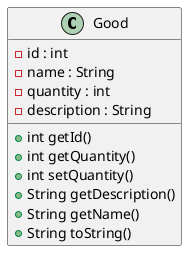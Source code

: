 @startuml
'https://plantuml.com/class-diagram

class Good {
-id : int
-name : String
-quantity : int
-description : String
+int getId()
+int getQuantity()
+int setQuantity()
+String getDescription()
+String getName()
+String toString()
}

@enduml